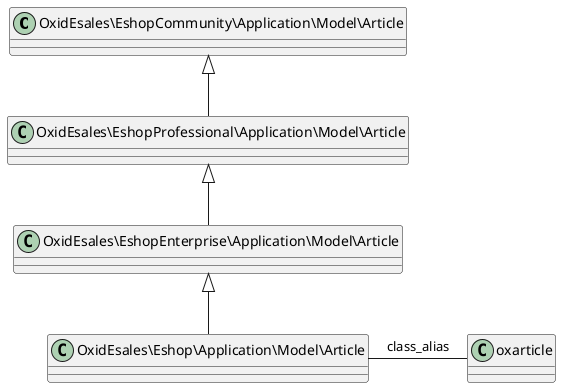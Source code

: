 .. uml::

   @startuml

   OxidEsales\EshopCommunity\Application\Model\Article <|-- OxidEsales\EshopProfessional\Application\Model\Article
   OxidEsales\EshopProfessional\Application\Model\Article <|-- OxidEsales\EshopEnterprise\Application\Model\Article
   OxidEsales\EshopEnterprise\Application\Model\Article <|-- OxidEsales\Eshop\Application\Model\Article

   OxidEsales\Eshop\Application\Model\Article - oxarticle : class_alias

   @enduml